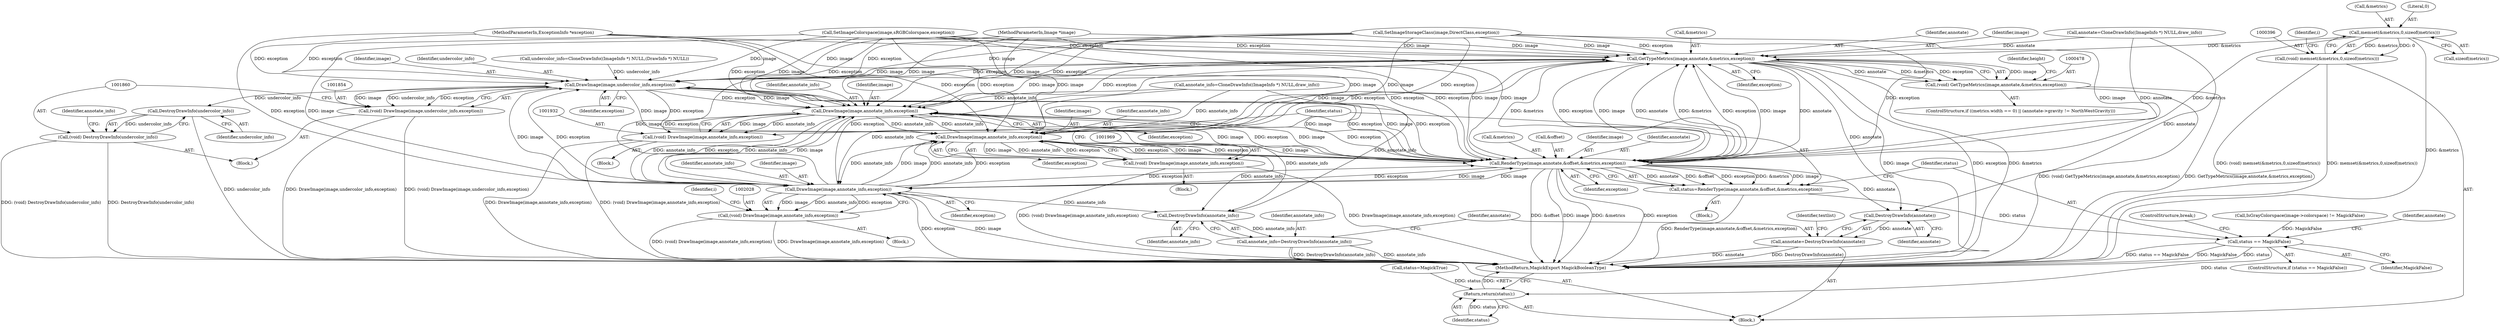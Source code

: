 digraph "0_ImageMagick_f595a1985233c399a05c0c37cc41de16a90dd025@API" {
"1000397" [label="(Call,memset(&metrics,0,sizeof(metrics)))"];
"1000395" [label="(Call,(void) memset(&metrics,0,sizeof(metrics)))"];
"1000479" [label="(Call,GetTypeMetrics(image,annotate,&metrics,exception))"];
"1000477" [label="(Call,(void) GetTypeMetrics(image,annotate,&metrics,exception))"];
"1001855" [label="(Call,DrawImage(image,undercolor_info,exception))"];
"1001853" [label="(Call,(void) DrawImage(image,undercolor_info,exception))"];
"1001861" [label="(Call,DestroyDrawInfo(undercolor_info))"];
"1001859" [label="(Call,(void) DestroyDrawInfo(undercolor_info))"];
"1001933" [label="(Call,DrawImage(image,annotate_info,exception))"];
"1001931" [label="(Call,(void) DrawImage(image,annotate_info,exception))"];
"1001970" [label="(Call,DrawImage(image,annotate_info,exception))"];
"1001968" [label="(Call,(void) DrawImage(image,annotate_info,exception))"];
"1001976" [label="(Call,RenderType(image,annotate,&offset,&metrics,exception))"];
"1001974" [label="(Call,status=RenderType(image,annotate,&offset,&metrics,exception))"];
"1001985" [label="(Call,status == MagickFalse)"];
"1002047" [label="(Return,return(status);)"];
"1002029" [label="(Call,DrawImage(image,annotate_info,exception))"];
"1002027" [label="(Call,(void) DrawImage(image,annotate_info,exception))"];
"1002035" [label="(Call,DestroyDrawInfo(annotate_info))"];
"1002033" [label="(Call,annotate_info=DestroyDrawInfo(annotate_info))"];
"1002039" [label="(Call,DestroyDrawInfo(annotate))"];
"1002037" [label="(Call,annotate=DestroyDrawInfo(annotate))"];
"1001861" [label="(Call,DestroyDrawInfo(undercolor_info))"];
"1000357" [label="(Call,SetImageStorageClass(image,DirectClass,exception))"];
"1000392" [label="(Call,status=MagickTrue)"];
"1000484" [label="(Identifier,exception)"];
"1000482" [label="(Call,&metrics)"];
"1002031" [label="(Identifier,annotate_info)"];
"1000107" [label="(MethodParameterIn,ExceptionInfo *exception)"];
"1002048" [label="(Identifier,status)"];
"1000398" [label="(Call,&metrics)"];
"1001970" [label="(Call,DrawImage(image,annotate_info,exception))"];
"1001866" [label="(Identifier,annotate_info)"];
"1002034" [label="(Identifier,annotate_info)"];
"1001933" [label="(Call,DrawImage(image,annotate_info,exception))"];
"1001981" [label="(Call,&metrics)"];
"1001856" [label="(Identifier,image)"];
"1001855" [label="(Call,DrawImage(image,undercolor_info,exception))"];
"1002038" [label="(Identifier,annotate)"];
"1000479" [label="(Call,GetTypeMetrics(image,annotate,&metrics,exception))"];
"1000380" [label="(Call,IsGrayColorspace(image->colorspace) != MagickFalse)"];
"1001853" [label="(Call,(void) DrawImage(image,undercolor_info,exception))"];
"1002036" [label="(Identifier,annotate_info)"];
"1001976" [label="(Call,RenderType(image,annotate,&offset,&metrics,exception))"];
"1001857" [label="(Identifier,undercolor_info)"];
"1001979" [label="(Call,&offset)"];
"1002030" [label="(Identifier,image)"];
"1001987" [label="(Identifier,MagickFalse)"];
"1001899" [label="(Block,)"];
"1001931" [label="(Call,(void) DrawImage(image,annotate_info,exception))"];
"1002029" [label="(Call,DrawImage(image,annotate_info,exception))"];
"1001983" [label="(Identifier,exception)"];
"1001934" [label="(Identifier,image)"];
"1002049" [label="(MethodReturn,MagickExport MagickBooleanType)"];
"1001977" [label="(Identifier,image)"];
"1001992" [label="(Identifier,annotate)"];
"1002027" [label="(Call,(void) DrawImage(image,annotate_info,exception))"];
"1001858" [label="(Identifier,exception)"];
"1001973" [label="(Identifier,exception)"];
"1002047" [label="(Return,return(status);)"];
"1001971" [label="(Identifier,image)"];
"1000401" [label="(Call,sizeof(metrics))"];
"1001968" [label="(Call,(void) DrawImage(image,annotate_info,exception))"];
"1001985" [label="(Call,status == MagickFalse)"];
"1000481" [label="(Identifier,annotate)"];
"1002033" [label="(Call,annotate_info=DestroyDrawInfo(annotate_info))"];
"1000395" [label="(Call,(void) memset(&metrics,0,sizeof(metrics)))"];
"1000480" [label="(Identifier,image)"];
"1000181" [label="(Call,annotate=CloneDrawInfo((ImageInfo *) NULL,draw_info))"];
"1000200" [label="(Call,annotate_info=CloneDrawInfo((ImageInfo *) NULL,draw_info))"];
"1001986" [label="(Identifier,status)"];
"1001936" [label="(Identifier,exception)"];
"1001974" [label="(Call,status=RenderType(image,annotate,&offset,&metrics,exception))"];
"1000477" [label="(Call,(void) GetTypeMetrics(image,annotate,&metrics,exception))"];
"1001988" [label="(ControlStructure,break;)"];
"1001972" [label="(Identifier,annotate_info)"];
"1002042" [label="(Identifier,textlist)"];
"1000388" [label="(Call,SetImageColorspace(image,sRGBColorspace,exception))"];
"1000486" [label="(Identifier,height)"];
"1000397" [label="(Call,memset(&metrics,0,sizeof(metrics)))"];
"1001770" [label="(Call,undercolor_info=CloneDrawInfo((ImageInfo *) NULL,(DrawInfo *) NULL))"];
"1002040" [label="(Identifier,annotate)"];
"1002035" [label="(Call,DestroyDrawInfo(annotate_info))"];
"1000415" [label="(Identifier,i)"];
"1000108" [label="(Block,)"];
"1000416" [label="(Block,)"];
"1000465" [label="(ControlStructure,if ((metrics.width == 0) || (annotate->gravity != NorthWestGravity)))"];
"1002037" [label="(Call,annotate=DestroyDrawInfo(annotate))"];
"1001862" [label="(Identifier,undercolor_info)"];
"1001975" [label="(Identifier,status)"];
"1001935" [label="(Identifier,annotate_info)"];
"1001984" [label="(ControlStructure,if (status == MagickFalse))"];
"1002032" [label="(Identifier,exception)"];
"1000400" [label="(Literal,0)"];
"1001768" [label="(Block,)"];
"1001859" [label="(Call,(void) DestroyDrawInfo(undercolor_info))"];
"1000105" [label="(MethodParameterIn,Image *image)"];
"1002039" [label="(Call,DestroyDrawInfo(annotate))"];
"1001978" [label="(Identifier,annotate)"];
"1001995" [label="(Block,)"];
"1001944" [label="(Block,)"];
"1000405" [label="(Identifier,i)"];
"1000397" -> "1000395"  [label="AST: "];
"1000397" -> "1000401"  [label="CFG: "];
"1000398" -> "1000397"  [label="AST: "];
"1000400" -> "1000397"  [label="AST: "];
"1000401" -> "1000397"  [label="AST: "];
"1000395" -> "1000397"  [label="CFG: "];
"1000397" -> "1002049"  [label="DDG: &metrics"];
"1000397" -> "1000395"  [label="DDG: &metrics"];
"1000397" -> "1000395"  [label="DDG: 0"];
"1000397" -> "1000479"  [label="DDG: &metrics"];
"1000397" -> "1001976"  [label="DDG: &metrics"];
"1000395" -> "1000108"  [label="AST: "];
"1000396" -> "1000395"  [label="AST: "];
"1000405" -> "1000395"  [label="CFG: "];
"1000395" -> "1002049"  [label="DDG: memset(&metrics,0,sizeof(metrics))"];
"1000395" -> "1002049"  [label="DDG: (void) memset(&metrics,0,sizeof(metrics))"];
"1000479" -> "1000477"  [label="AST: "];
"1000479" -> "1000484"  [label="CFG: "];
"1000480" -> "1000479"  [label="AST: "];
"1000481" -> "1000479"  [label="AST: "];
"1000482" -> "1000479"  [label="AST: "];
"1000484" -> "1000479"  [label="AST: "];
"1000477" -> "1000479"  [label="CFG: "];
"1000479" -> "1002049"  [label="DDG: image"];
"1000479" -> "1002049"  [label="DDG: exception"];
"1000479" -> "1002049"  [label="DDG: &metrics"];
"1000479" -> "1000477"  [label="DDG: image"];
"1000479" -> "1000477"  [label="DDG: annotate"];
"1000479" -> "1000477"  [label="DDG: &metrics"];
"1000479" -> "1000477"  [label="DDG: exception"];
"1000388" -> "1000479"  [label="DDG: image"];
"1000388" -> "1000479"  [label="DDG: exception"];
"1002029" -> "1000479"  [label="DDG: image"];
"1002029" -> "1000479"  [label="DDG: exception"];
"1001976" -> "1000479"  [label="DDG: image"];
"1001976" -> "1000479"  [label="DDG: annotate"];
"1001976" -> "1000479"  [label="DDG: &metrics"];
"1001976" -> "1000479"  [label="DDG: exception"];
"1000357" -> "1000479"  [label="DDG: image"];
"1000357" -> "1000479"  [label="DDG: exception"];
"1000105" -> "1000479"  [label="DDG: image"];
"1000181" -> "1000479"  [label="DDG: annotate"];
"1000107" -> "1000479"  [label="DDG: exception"];
"1000479" -> "1001855"  [label="DDG: image"];
"1000479" -> "1001855"  [label="DDG: exception"];
"1000479" -> "1001933"  [label="DDG: image"];
"1000479" -> "1001933"  [label="DDG: exception"];
"1000479" -> "1001970"  [label="DDG: image"];
"1000479" -> "1001970"  [label="DDG: exception"];
"1000479" -> "1001976"  [label="DDG: image"];
"1000479" -> "1001976"  [label="DDG: annotate"];
"1000479" -> "1001976"  [label="DDG: &metrics"];
"1000479" -> "1001976"  [label="DDG: exception"];
"1000479" -> "1002039"  [label="DDG: annotate"];
"1000477" -> "1000465"  [label="AST: "];
"1000478" -> "1000477"  [label="AST: "];
"1000486" -> "1000477"  [label="CFG: "];
"1000477" -> "1002049"  [label="DDG: GetTypeMetrics(image,annotate,&metrics,exception)"];
"1000477" -> "1002049"  [label="DDG: (void) GetTypeMetrics(image,annotate,&metrics,exception)"];
"1001855" -> "1001853"  [label="AST: "];
"1001855" -> "1001858"  [label="CFG: "];
"1001856" -> "1001855"  [label="AST: "];
"1001857" -> "1001855"  [label="AST: "];
"1001858" -> "1001855"  [label="AST: "];
"1001853" -> "1001855"  [label="CFG: "];
"1001855" -> "1001853"  [label="DDG: image"];
"1001855" -> "1001853"  [label="DDG: undercolor_info"];
"1001855" -> "1001853"  [label="DDG: exception"];
"1000388" -> "1001855"  [label="DDG: image"];
"1000388" -> "1001855"  [label="DDG: exception"];
"1002029" -> "1001855"  [label="DDG: image"];
"1002029" -> "1001855"  [label="DDG: exception"];
"1001976" -> "1001855"  [label="DDG: image"];
"1001976" -> "1001855"  [label="DDG: exception"];
"1000357" -> "1001855"  [label="DDG: image"];
"1000357" -> "1001855"  [label="DDG: exception"];
"1000105" -> "1001855"  [label="DDG: image"];
"1001770" -> "1001855"  [label="DDG: undercolor_info"];
"1000107" -> "1001855"  [label="DDG: exception"];
"1001855" -> "1001861"  [label="DDG: undercolor_info"];
"1001855" -> "1001933"  [label="DDG: image"];
"1001855" -> "1001933"  [label="DDG: exception"];
"1001855" -> "1001970"  [label="DDG: image"];
"1001855" -> "1001970"  [label="DDG: exception"];
"1001855" -> "1001976"  [label="DDG: image"];
"1001855" -> "1001976"  [label="DDG: exception"];
"1001853" -> "1001768"  [label="AST: "];
"1001854" -> "1001853"  [label="AST: "];
"1001860" -> "1001853"  [label="CFG: "];
"1001853" -> "1002049"  [label="DDG: DrawImage(image,undercolor_info,exception)"];
"1001853" -> "1002049"  [label="DDG: (void) DrawImage(image,undercolor_info,exception)"];
"1001861" -> "1001859"  [label="AST: "];
"1001861" -> "1001862"  [label="CFG: "];
"1001862" -> "1001861"  [label="AST: "];
"1001859" -> "1001861"  [label="CFG: "];
"1001861" -> "1002049"  [label="DDG: undercolor_info"];
"1001861" -> "1001859"  [label="DDG: undercolor_info"];
"1001859" -> "1001768"  [label="AST: "];
"1001860" -> "1001859"  [label="AST: "];
"1001866" -> "1001859"  [label="CFG: "];
"1001859" -> "1002049"  [label="DDG: (void) DestroyDrawInfo(undercolor_info)"];
"1001859" -> "1002049"  [label="DDG: DestroyDrawInfo(undercolor_info)"];
"1001933" -> "1001931"  [label="AST: "];
"1001933" -> "1001936"  [label="CFG: "];
"1001934" -> "1001933"  [label="AST: "];
"1001935" -> "1001933"  [label="AST: "];
"1001936" -> "1001933"  [label="AST: "];
"1001931" -> "1001933"  [label="CFG: "];
"1001933" -> "1001931"  [label="DDG: image"];
"1001933" -> "1001931"  [label="DDG: annotate_info"];
"1001933" -> "1001931"  [label="DDG: exception"];
"1000388" -> "1001933"  [label="DDG: image"];
"1000388" -> "1001933"  [label="DDG: exception"];
"1002029" -> "1001933"  [label="DDG: image"];
"1002029" -> "1001933"  [label="DDG: annotate_info"];
"1002029" -> "1001933"  [label="DDG: exception"];
"1001976" -> "1001933"  [label="DDG: image"];
"1001976" -> "1001933"  [label="DDG: exception"];
"1000357" -> "1001933"  [label="DDG: image"];
"1000357" -> "1001933"  [label="DDG: exception"];
"1000105" -> "1001933"  [label="DDG: image"];
"1000200" -> "1001933"  [label="DDG: annotate_info"];
"1001970" -> "1001933"  [label="DDG: annotate_info"];
"1000107" -> "1001933"  [label="DDG: exception"];
"1001933" -> "1001970"  [label="DDG: annotate_info"];
"1001933" -> "1001976"  [label="DDG: image"];
"1001933" -> "1001976"  [label="DDG: exception"];
"1001933" -> "1002029"  [label="DDG: annotate_info"];
"1001933" -> "1002035"  [label="DDG: annotate_info"];
"1001931" -> "1001899"  [label="AST: "];
"1001932" -> "1001931"  [label="AST: "];
"1001975" -> "1001931"  [label="CFG: "];
"1001931" -> "1002049"  [label="DDG: DrawImage(image,annotate_info,exception)"];
"1001931" -> "1002049"  [label="DDG: (void) DrawImage(image,annotate_info,exception)"];
"1001970" -> "1001968"  [label="AST: "];
"1001970" -> "1001973"  [label="CFG: "];
"1001971" -> "1001970"  [label="AST: "];
"1001972" -> "1001970"  [label="AST: "];
"1001973" -> "1001970"  [label="AST: "];
"1001968" -> "1001970"  [label="CFG: "];
"1001970" -> "1001968"  [label="DDG: image"];
"1001970" -> "1001968"  [label="DDG: annotate_info"];
"1001970" -> "1001968"  [label="DDG: exception"];
"1000388" -> "1001970"  [label="DDG: image"];
"1000388" -> "1001970"  [label="DDG: exception"];
"1002029" -> "1001970"  [label="DDG: image"];
"1002029" -> "1001970"  [label="DDG: annotate_info"];
"1002029" -> "1001970"  [label="DDG: exception"];
"1001976" -> "1001970"  [label="DDG: image"];
"1001976" -> "1001970"  [label="DDG: exception"];
"1000357" -> "1001970"  [label="DDG: image"];
"1000357" -> "1001970"  [label="DDG: exception"];
"1000105" -> "1001970"  [label="DDG: image"];
"1000200" -> "1001970"  [label="DDG: annotate_info"];
"1000107" -> "1001970"  [label="DDG: exception"];
"1001970" -> "1001976"  [label="DDG: image"];
"1001970" -> "1001976"  [label="DDG: exception"];
"1001970" -> "1002029"  [label="DDG: annotate_info"];
"1001970" -> "1002035"  [label="DDG: annotate_info"];
"1001968" -> "1001944"  [label="AST: "];
"1001969" -> "1001968"  [label="AST: "];
"1001975" -> "1001968"  [label="CFG: "];
"1001968" -> "1002049"  [label="DDG: DrawImage(image,annotate_info,exception)"];
"1001968" -> "1002049"  [label="DDG: (void) DrawImage(image,annotate_info,exception)"];
"1001976" -> "1001974"  [label="AST: "];
"1001976" -> "1001983"  [label="CFG: "];
"1001977" -> "1001976"  [label="AST: "];
"1001978" -> "1001976"  [label="AST: "];
"1001979" -> "1001976"  [label="AST: "];
"1001981" -> "1001976"  [label="AST: "];
"1001983" -> "1001976"  [label="AST: "];
"1001974" -> "1001976"  [label="CFG: "];
"1001976" -> "1002049"  [label="DDG: exception"];
"1001976" -> "1002049"  [label="DDG: &offset"];
"1001976" -> "1002049"  [label="DDG: image"];
"1001976" -> "1002049"  [label="DDG: &metrics"];
"1001976" -> "1001974"  [label="DDG: annotate"];
"1001976" -> "1001974"  [label="DDG: &offset"];
"1001976" -> "1001974"  [label="DDG: exception"];
"1001976" -> "1001974"  [label="DDG: &metrics"];
"1001976" -> "1001974"  [label="DDG: image"];
"1000388" -> "1001976"  [label="DDG: image"];
"1000388" -> "1001976"  [label="DDG: exception"];
"1002029" -> "1001976"  [label="DDG: image"];
"1002029" -> "1001976"  [label="DDG: exception"];
"1000357" -> "1001976"  [label="DDG: image"];
"1000357" -> "1001976"  [label="DDG: exception"];
"1000105" -> "1001976"  [label="DDG: image"];
"1000181" -> "1001976"  [label="DDG: annotate"];
"1000107" -> "1001976"  [label="DDG: exception"];
"1001976" -> "1002029"  [label="DDG: image"];
"1001976" -> "1002029"  [label="DDG: exception"];
"1001976" -> "1002039"  [label="DDG: annotate"];
"1001974" -> "1000416"  [label="AST: "];
"1001975" -> "1001974"  [label="AST: "];
"1001986" -> "1001974"  [label="CFG: "];
"1001974" -> "1002049"  [label="DDG: RenderType(image,annotate,&offset,&metrics,exception)"];
"1001974" -> "1001985"  [label="DDG: status"];
"1001985" -> "1001984"  [label="AST: "];
"1001985" -> "1001987"  [label="CFG: "];
"1001986" -> "1001985"  [label="AST: "];
"1001987" -> "1001985"  [label="AST: "];
"1001988" -> "1001985"  [label="CFG: "];
"1001992" -> "1001985"  [label="CFG: "];
"1001985" -> "1002049"  [label="DDG: MagickFalse"];
"1001985" -> "1002049"  [label="DDG: status"];
"1001985" -> "1002049"  [label="DDG: status == MagickFalse"];
"1000380" -> "1001985"  [label="DDG: MagickFalse"];
"1001985" -> "1002047"  [label="DDG: status"];
"1002047" -> "1000108"  [label="AST: "];
"1002047" -> "1002048"  [label="CFG: "];
"1002048" -> "1002047"  [label="AST: "];
"1002049" -> "1002047"  [label="CFG: "];
"1002047" -> "1002049"  [label="DDG: <RET>"];
"1002048" -> "1002047"  [label="DDG: status"];
"1000392" -> "1002047"  [label="DDG: status"];
"1002029" -> "1002027"  [label="AST: "];
"1002029" -> "1002032"  [label="CFG: "];
"1002030" -> "1002029"  [label="AST: "];
"1002031" -> "1002029"  [label="AST: "];
"1002032" -> "1002029"  [label="AST: "];
"1002027" -> "1002029"  [label="CFG: "];
"1002029" -> "1002049"  [label="DDG: exception"];
"1002029" -> "1002049"  [label="DDG: image"];
"1002029" -> "1002027"  [label="DDG: image"];
"1002029" -> "1002027"  [label="DDG: annotate_info"];
"1002029" -> "1002027"  [label="DDG: exception"];
"1000105" -> "1002029"  [label="DDG: image"];
"1000200" -> "1002029"  [label="DDG: annotate_info"];
"1000107" -> "1002029"  [label="DDG: exception"];
"1002029" -> "1002035"  [label="DDG: annotate_info"];
"1002027" -> "1001995"  [label="AST: "];
"1002028" -> "1002027"  [label="AST: "];
"1000415" -> "1002027"  [label="CFG: "];
"1002027" -> "1002049"  [label="DDG: DrawImage(image,annotate_info,exception)"];
"1002027" -> "1002049"  [label="DDG: (void) DrawImage(image,annotate_info,exception)"];
"1002035" -> "1002033"  [label="AST: "];
"1002035" -> "1002036"  [label="CFG: "];
"1002036" -> "1002035"  [label="AST: "];
"1002033" -> "1002035"  [label="CFG: "];
"1002035" -> "1002033"  [label="DDG: annotate_info"];
"1000200" -> "1002035"  [label="DDG: annotate_info"];
"1002033" -> "1000108"  [label="AST: "];
"1002034" -> "1002033"  [label="AST: "];
"1002038" -> "1002033"  [label="CFG: "];
"1002033" -> "1002049"  [label="DDG: annotate_info"];
"1002033" -> "1002049"  [label="DDG: DestroyDrawInfo(annotate_info)"];
"1002039" -> "1002037"  [label="AST: "];
"1002039" -> "1002040"  [label="CFG: "];
"1002040" -> "1002039"  [label="AST: "];
"1002037" -> "1002039"  [label="CFG: "];
"1002039" -> "1002037"  [label="DDG: annotate"];
"1000181" -> "1002039"  [label="DDG: annotate"];
"1002037" -> "1000108"  [label="AST: "];
"1002038" -> "1002037"  [label="AST: "];
"1002042" -> "1002037"  [label="CFG: "];
"1002037" -> "1002049"  [label="DDG: annotate"];
"1002037" -> "1002049"  [label="DDG: DestroyDrawInfo(annotate)"];
}

